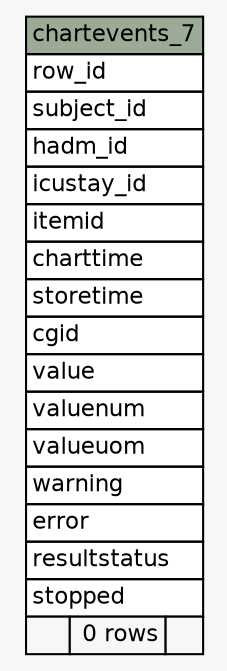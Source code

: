 // dot 2.38.0 on Linux 4.10.0-32-generic
// SchemaSpy rev 590
digraph "chartevents_7" {
  graph [
    rankdir="RL"
    bgcolor="#f7f7f7"
    nodesep="0.18"
    ranksep="0.46"
    fontname="Helvetica"
    fontsize="11"
  ];
  node [
    fontname="Helvetica"
    fontsize="11"
    shape="plaintext"
  ];
  edge [
    arrowsize="0.8"
  ];
  "chartevents_7" [
    label=<
    <TABLE BORDER="0" CELLBORDER="1" CELLSPACING="0" BGCOLOR="#ffffff">
      <TR><TD COLSPAN="3" BGCOLOR="#9bab96" ALIGN="CENTER">chartevents_7</TD></TR>
      <TR><TD PORT="row_id" COLSPAN="3" ALIGN="LEFT">row_id</TD></TR>
      <TR><TD PORT="subject_id" COLSPAN="3" ALIGN="LEFT">subject_id</TD></TR>
      <TR><TD PORT="hadm_id" COLSPAN="3" ALIGN="LEFT">hadm_id</TD></TR>
      <TR><TD PORT="icustay_id" COLSPAN="3" ALIGN="LEFT">icustay_id</TD></TR>
      <TR><TD PORT="itemid" COLSPAN="3" ALIGN="LEFT">itemid</TD></TR>
      <TR><TD PORT="charttime" COLSPAN="3" ALIGN="LEFT">charttime</TD></TR>
      <TR><TD PORT="storetime" COLSPAN="3" ALIGN="LEFT">storetime</TD></TR>
      <TR><TD PORT="cgid" COLSPAN="3" ALIGN="LEFT">cgid</TD></TR>
      <TR><TD PORT="value" COLSPAN="3" ALIGN="LEFT">value</TD></TR>
      <TR><TD PORT="valuenum" COLSPAN="3" ALIGN="LEFT">valuenum</TD></TR>
      <TR><TD PORT="valueuom" COLSPAN="3" ALIGN="LEFT">valueuom</TD></TR>
      <TR><TD PORT="warning" COLSPAN="3" ALIGN="LEFT">warning</TD></TR>
      <TR><TD PORT="error" COLSPAN="3" ALIGN="LEFT">error</TD></TR>
      <TR><TD PORT="resultstatus" COLSPAN="3" ALIGN="LEFT">resultstatus</TD></TR>
      <TR><TD PORT="stopped" COLSPAN="3" ALIGN="LEFT">stopped</TD></TR>
      <TR><TD ALIGN="LEFT" BGCOLOR="#f7f7f7">  </TD><TD ALIGN="RIGHT" BGCOLOR="#f7f7f7">0 rows</TD><TD ALIGN="RIGHT" BGCOLOR="#f7f7f7">  </TD></TR>
    </TABLE>>
    URL="tables/chartevents_7.html"
    tooltip="chartevents_7"
  ];
}

